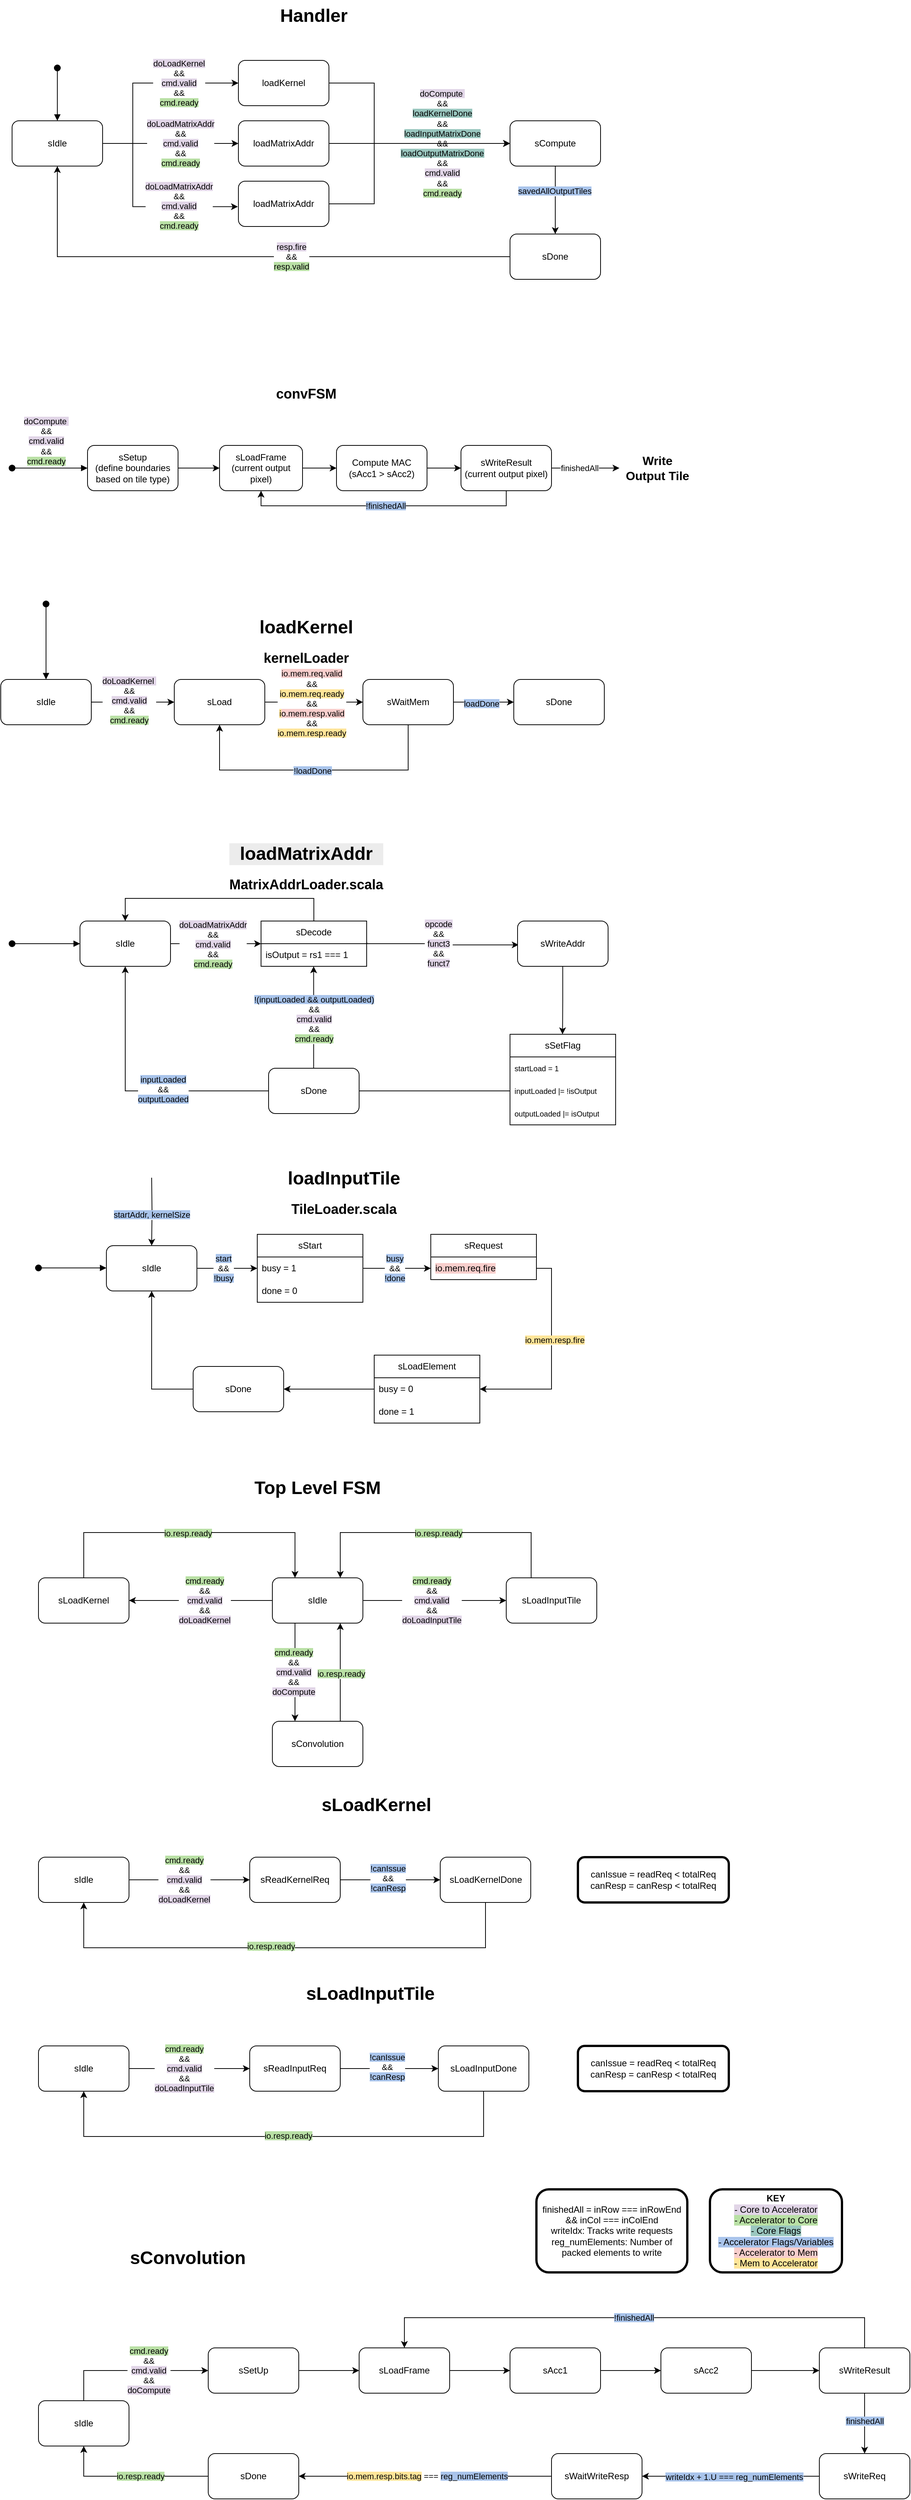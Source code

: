 <mxfile version="27.0.5">
  <diagram name="Page-1" id="AbGpAP4MnXm49M3xG25A">
    <mxGraphModel dx="1426" dy="849" grid="1" gridSize="10" guides="1" tooltips="1" connect="1" arrows="1" fold="1" page="1" pageScale="1" pageWidth="850" pageHeight="1100" math="0" shadow="0">
      <root>
        <mxCell id="0" />
        <mxCell id="1" parent="0" />
        <mxCell id="75ZHfetj1eM8MXebtC4A-11" value="" style="edgeStyle=orthogonalEdgeStyle;rounded=0;orthogonalLoop=1;jettySize=auto;html=1;" parent="1" source="75ZHfetj1eM8MXebtC4A-9" edge="1">
          <mxGeometry relative="1" as="geometry">
            <mxPoint x="830" y="640" as="targetPoint" />
          </mxGeometry>
        </mxCell>
        <mxCell id="OC79x-ALekKmeS8ngJNr-6" value="finishedAll" style="edgeLabel;html=1;align=center;verticalAlign=middle;resizable=0;points=[];" vertex="1" connectable="0" parent="75ZHfetj1eM8MXebtC4A-11">
          <mxGeometry x="-0.18" relative="1" as="geometry">
            <mxPoint as="offset" />
          </mxGeometry>
        </mxCell>
        <mxCell id="OC79x-ALekKmeS8ngJNr-8" value="Write&lt;br&gt;Output Tile" style="edgeLabel;html=1;align=center;verticalAlign=middle;resizable=0;points=[];fontSize=16;fontStyle=1" vertex="1" connectable="0" parent="75ZHfetj1eM8MXebtC4A-11">
          <mxGeometry x="0.845" y="-2" relative="1" as="geometry">
            <mxPoint x="57" y="-2" as="offset" />
          </mxGeometry>
        </mxCell>
        <mxCell id="mHajlrHNez_8a4drACEi-1" value="&lt;h1 style=&quot;margin-top: 0px;&quot;&gt;Handler&lt;/h1&gt;" style="text;html=1;whiteSpace=wrap;overflow=hidden;rounded=0;align=center;" parent="1" vertex="1">
          <mxGeometry x="335" y="20" width="180" height="120" as="geometry" />
        </mxCell>
        <mxCell id="mHajlrHNez_8a4drACEi-3" value="sCompute" style="rounded=1;whiteSpace=wrap;html=1;" parent="1" vertex="1">
          <mxGeometry x="685" y="180" width="120" height="60" as="geometry" />
        </mxCell>
        <mxCell id="e7i92no-idro5mqMsdCR-1" style="edgeStyle=orthogonalEdgeStyle;rounded=0;orthogonalLoop=1;jettySize=auto;html=1;entryX=0.5;entryY=1;entryDx=0;entryDy=0;" parent="1" source="mHajlrHNez_8a4drACEi-4" target="9_EJvV3WEVmUTqAfREFr-1" edge="1">
          <mxGeometry relative="1" as="geometry" />
        </mxCell>
        <mxCell id="e7i92no-idro5mqMsdCR-3" value="&lt;div&gt;&lt;span style=&quot;background-color: rgb(225, 213, 231);&quot;&gt;resp.fire&lt;/span&gt;&lt;/div&gt;&lt;div&gt;&amp;amp;&amp;amp;&lt;/div&gt;&lt;span style=&quot;background-color: rgb(185, 224, 165);&quot;&gt;resp.valid&lt;/span&gt;" style="edgeLabel;html=1;align=center;verticalAlign=middle;resizable=0;points=[];" parent="e7i92no-idro5mqMsdCR-1" vertex="1" connectable="0">
          <mxGeometry x="-0.217" y="4" relative="1" as="geometry">
            <mxPoint x="-8" y="-4" as="offset" />
          </mxGeometry>
        </mxCell>
        <mxCell id="mHajlrHNez_8a4drACEi-4" value="sDone" style="rounded=1;whiteSpace=wrap;html=1;" parent="1" vertex="1">
          <mxGeometry x="685" y="330" width="120" height="60" as="geometry" />
        </mxCell>
        <mxCell id="mHajlrHNez_8a4drACEi-5" value="" style="html=1;verticalAlign=bottom;startArrow=oval;startFill=1;endArrow=block;startSize=8;curved=0;rounded=0;entryX=0.5;entryY=0;entryDx=0;entryDy=0;" parent="1" edge="1">
          <mxGeometry width="60" relative="1" as="geometry">
            <mxPoint x="85" y="110" as="sourcePoint" />
            <mxPoint x="85" y="180" as="targetPoint" />
          </mxGeometry>
        </mxCell>
        <mxCell id="mHajlrHNez_8a4drACEi-7" value="" style="endArrow=classic;html=1;rounded=0;entryX=0;entryY=0.5;entryDx=0;entryDy=0;exitX=1;exitY=0.5;exitDx=0;exitDy=0;" parent="1" source="9_EJvV3WEVmUTqAfREFr-35" target="mHajlrHNez_8a4drACEi-3" edge="1">
          <mxGeometry width="50" height="50" relative="1" as="geometry">
            <mxPoint x="505" y="210" as="sourcePoint" />
            <mxPoint x="775" y="360" as="targetPoint" />
          </mxGeometry>
        </mxCell>
        <mxCell id="mHajlrHNez_8a4drACEi-8" value="&lt;span style=&quot;background-color: rgb(225, 213, 231);&quot;&gt;doCompute&amp;nbsp;&lt;/span&gt;&lt;div&gt;&lt;span&gt;&amp;amp;&amp;amp;&lt;/span&gt;&lt;/div&gt;&lt;div&gt;&lt;span style=&quot;background-color: rgb(154, 199, 191);&quot;&gt;loadKernelDone&lt;/span&gt;&lt;/div&gt;&lt;div&gt;&lt;span&gt;&amp;amp;&amp;amp;&lt;/span&gt;&lt;/div&gt;&lt;div&gt;&lt;span style=&quot;background-color: rgb(154, 199, 191);&quot;&gt;loadInputMatrixDone&lt;/span&gt;&lt;/div&gt;&lt;div&gt;&lt;span&gt;&amp;amp;&amp;amp;&lt;/span&gt;&lt;/div&gt;&lt;div&gt;&lt;span style=&quot;background-color: rgb(154, 199, 191);&quot;&gt;loadOutputMatrixDone&lt;/span&gt;&lt;/div&gt;&lt;div&gt;&lt;span&gt;&amp;amp;&amp;amp;&lt;/span&gt;&lt;/div&gt;&lt;div&gt;&lt;span style=&quot;background-color: rgb(225, 213, 231);&quot;&gt;cmd.valid&lt;/span&gt;&lt;/div&gt;&lt;div&gt;&lt;span&gt;&amp;amp;&amp;amp;&lt;/span&gt;&lt;/div&gt;&lt;div&gt;&lt;span style=&quot;background-color: rgb(185, 224, 165);&quot;&gt;cmd.ready&lt;/span&gt;&lt;/div&gt;" style="edgeLabel;html=1;align=center;verticalAlign=middle;resizable=0;points=[];" parent="mHajlrHNez_8a4drACEi-7" vertex="1" connectable="0">
          <mxGeometry x="-0.113" y="1" relative="1" as="geometry">
            <mxPoint x="43" y="1" as="offset" />
          </mxGeometry>
        </mxCell>
        <mxCell id="mHajlrHNez_8a4drACEi-9" value="" style="endArrow=classic;html=1;rounded=0;exitX=0.5;exitY=1;exitDx=0;exitDy=0;entryX=0.5;entryY=0;entryDx=0;entryDy=0;" parent="1" source="mHajlrHNez_8a4drACEi-3" target="mHajlrHNez_8a4drACEi-4" edge="1">
          <mxGeometry width="50" height="50" relative="1" as="geometry">
            <mxPoint x="725" y="410" as="sourcePoint" />
            <mxPoint x="775" y="360" as="targetPoint" />
          </mxGeometry>
        </mxCell>
        <mxCell id="mHajlrHNez_8a4drACEi-10" value="&lt;span style=&quot;background-color: rgb(169, 196, 235);&quot;&gt;savedAllOutputTiles&lt;/span&gt;" style="edgeLabel;html=1;align=center;verticalAlign=middle;resizable=0;points=[];" parent="mHajlrHNez_8a4drACEi-9" vertex="1" connectable="0">
          <mxGeometry x="-0.267" y="-1" relative="1" as="geometry">
            <mxPoint as="offset" />
          </mxGeometry>
        </mxCell>
        <mxCell id="9_EJvV3WEVmUTqAfREFr-40" value="" style="edgeStyle=orthogonalEdgeStyle;rounded=0;orthogonalLoop=1;jettySize=auto;html=1;" parent="1" source="9_EJvV3WEVmUTqAfREFr-1" target="9_EJvV3WEVmUTqAfREFr-35" edge="1">
          <mxGeometry relative="1" as="geometry" />
        </mxCell>
        <mxCell id="9_EJvV3WEVmUTqAfREFr-44" value="&lt;span style=&quot;background-color: rgb(225, 213, 231);&quot;&gt;doLoadMatrixAddr&lt;/span&gt;&lt;div&gt;&lt;div&gt;&amp;amp;&amp;amp;&lt;/div&gt;&lt;div&gt;&lt;span style=&quot;background-color: rgb(225, 213, 231);&quot;&gt;cmd.valid&lt;/span&gt;&lt;/div&gt;&lt;div&gt;&amp;amp;&amp;amp;&lt;/div&gt;&lt;div&gt;&lt;span style=&quot;background-color: rgb(185, 224, 165);&quot;&gt;cmd.ready&lt;/span&gt;&lt;/div&gt;&lt;/div&gt;" style="edgeLabel;html=1;align=center;verticalAlign=middle;resizable=0;points=[];" parent="9_EJvV3WEVmUTqAfREFr-40" vertex="1" connectable="0">
          <mxGeometry x="0.143" relative="1" as="geometry">
            <mxPoint as="offset" />
          </mxGeometry>
        </mxCell>
        <mxCell id="9_EJvV3WEVmUTqAfREFr-41" style="edgeStyle=orthogonalEdgeStyle;rounded=0;orthogonalLoop=1;jettySize=auto;html=1;exitX=1;exitY=0.5;exitDx=0;exitDy=0;entryX=0;entryY=0.5;entryDx=0;entryDy=0;" parent="1" source="9_EJvV3WEVmUTqAfREFr-1" target="9_EJvV3WEVmUTqAfREFr-34" edge="1">
          <mxGeometry relative="1" as="geometry">
            <Array as="points">
              <mxPoint x="185" y="210" />
              <mxPoint x="185" y="130" />
            </Array>
          </mxGeometry>
        </mxCell>
        <mxCell id="9_EJvV3WEVmUTqAfREFr-43" value="&lt;span style=&quot;background-color: rgb(225, 213, 231);&quot;&gt;doLoadKernel&lt;/span&gt;&lt;div&gt;&lt;div&gt;&amp;amp;&amp;amp;&lt;/div&gt;&lt;div&gt;&lt;span style=&quot;background-color: rgb(225, 213, 231);&quot;&gt;cmd.valid&lt;/span&gt;&lt;/div&gt;&lt;div&gt;&amp;amp;&amp;amp;&lt;/div&gt;&lt;div&gt;&lt;span style=&quot;background-color: rgb(185, 224, 165);&quot;&gt;cmd.ready&lt;/span&gt;&lt;/div&gt;&lt;/div&gt;" style="edgeLabel;html=1;align=center;verticalAlign=middle;resizable=0;points=[];" parent="9_EJvV3WEVmUTqAfREFr-41" vertex="1" connectable="0">
          <mxGeometry x="-0.042" relative="1" as="geometry">
            <mxPoint x="56" as="offset" />
          </mxGeometry>
        </mxCell>
        <mxCell id="9_EJvV3WEVmUTqAfREFr-1" value="sIdle" style="rounded=1;whiteSpace=wrap;html=1;" parent="1" vertex="1">
          <mxGeometry x="25" y="180" width="120" height="60" as="geometry" />
        </mxCell>
        <mxCell id="9_EJvV3WEVmUTqAfREFr-2" value="&lt;h1 style=&quot;margin-top: 0px;&quot;&gt;&lt;font style=&quot;font-size: 24px;&quot;&gt;&lt;br&gt;&lt;/font&gt;&lt;/h1&gt;&lt;h2&gt;&lt;font style=&quot;font-size: 18px;&quot;&gt;convFSM&lt;/font&gt;&lt;/h2&gt;" style="text;html=1;whiteSpace=wrap;overflow=hidden;rounded=0;align=center;" parent="1" vertex="1">
          <mxGeometry x="325" y="480" width="180" height="120" as="geometry" />
        </mxCell>
        <mxCell id="9_EJvV3WEVmUTqAfREFr-8" value="" style="edgeStyle=orthogonalEdgeStyle;rounded=0;orthogonalLoop=1;jettySize=auto;html=1;" parent="1" source="9_EJvV3WEVmUTqAfREFr-4" target="9_EJvV3WEVmUTqAfREFr-7" edge="1">
          <mxGeometry relative="1" as="geometry" />
        </mxCell>
        <mxCell id="9_EJvV3WEVmUTqAfREFr-4" value="sSetup&lt;br&gt;(define boundaries based on tile type)" style="rounded=1;whiteSpace=wrap;html=1;" parent="1" vertex="1">
          <mxGeometry x="125" y="610" width="120" height="60" as="geometry" />
        </mxCell>
        <mxCell id="9_EJvV3WEVmUTqAfREFr-5" value="&lt;span style=&quot;background-color: rgb(225, 213, 231);&quot;&gt;doCompute&amp;nbsp;&lt;/span&gt;&lt;div&gt;&amp;amp;&amp;amp;&lt;/div&gt;&lt;div&gt;&lt;span style=&quot;background-color: rgb(225, 213, 231);&quot;&gt;cmd.valid&lt;/span&gt;&lt;/div&gt;&lt;div&gt;&amp;amp;&amp;amp;&lt;/div&gt;&lt;div&gt;&lt;span style=&quot;background-color: rgb(185, 224, 165);&quot;&gt;cmd.ready&lt;/span&gt;&lt;/div&gt;" style="html=1;verticalAlign=bottom;startArrow=oval;startFill=1;endArrow=block;startSize=8;curved=0;rounded=0;entryX=0;entryY=0.5;entryDx=0;entryDy=0;" parent="1" target="9_EJvV3WEVmUTqAfREFr-4" edge="1">
          <mxGeometry x="-0.097" width="60" relative="1" as="geometry">
            <mxPoint x="25" y="640" as="sourcePoint" />
            <mxPoint x="29.5" y="610" as="targetPoint" />
            <Array as="points">
              <mxPoint x="25" y="640" />
            </Array>
            <mxPoint as="offset" />
          </mxGeometry>
        </mxCell>
        <mxCell id="75ZHfetj1eM8MXebtC4A-3" style="edgeStyle=orthogonalEdgeStyle;rounded=0;orthogonalLoop=1;jettySize=auto;html=1;entryX=0;entryY=0.5;entryDx=0;entryDy=0;" parent="1" source="9_EJvV3WEVmUTqAfREFr-7" target="75ZHfetj1eM8MXebtC4A-1" edge="1">
          <mxGeometry relative="1" as="geometry" />
        </mxCell>
        <mxCell id="9_EJvV3WEVmUTqAfREFr-7" value="sLoadFrame&lt;div&gt;(current output pixel)&lt;/div&gt;" style="rounded=1;whiteSpace=wrap;html=1;" parent="1" vertex="1">
          <mxGeometry x="300" y="610" width="110" height="60" as="geometry" />
        </mxCell>
        <mxCell id="9_EJvV3WEVmUTqAfREFr-12" value="&lt;h1 style=&quot;margin-top: 0px;&quot;&gt;loadKernel&lt;/h1&gt;&lt;h2&gt;kernelLoader&lt;/h2&gt;" style="text;html=1;whiteSpace=wrap;overflow=hidden;rounded=0;align=center;" parent="1" vertex="1">
          <mxGeometry x="325" y="830" width="180" height="90" as="geometry" />
        </mxCell>
        <mxCell id="9_EJvV3WEVmUTqAfREFr-26" value="" style="edgeStyle=orthogonalEdgeStyle;rounded=0;orthogonalLoop=1;jettySize=auto;html=1;" parent="1" source="9_EJvV3WEVmUTqAfREFr-19" target="9_EJvV3WEVmUTqAfREFr-22" edge="1">
          <mxGeometry relative="1" as="geometry" />
        </mxCell>
        <mxCell id="e7i92no-idro5mqMsdCR-4" value="&lt;span style=&quot;background-color: rgb(225, 213, 231);&quot;&gt;doLoadKernel&amp;nbsp;&lt;/span&gt;&lt;div&gt;&amp;amp;&amp;amp;&lt;/div&gt;&lt;div&gt;&lt;span style=&quot;background-color: rgb(225, 213, 231);&quot;&gt;cmd.valid&lt;/span&gt;&lt;/div&gt;&lt;div&gt;&amp;amp;&amp;amp;&lt;/div&gt;&lt;div&gt;&lt;span style=&quot;background-color: rgb(185, 224, 165);&quot;&gt;cmd.ready&lt;/span&gt;&lt;/div&gt;" style="edgeLabel;html=1;align=center;verticalAlign=middle;resizable=0;points=[];" parent="9_EJvV3WEVmUTqAfREFr-26" vertex="1" connectable="0">
          <mxGeometry x="-0.145" y="2" relative="1" as="geometry">
            <mxPoint x="3" as="offset" />
          </mxGeometry>
        </mxCell>
        <mxCell id="9_EJvV3WEVmUTqAfREFr-19" value="sIdle" style="rounded=1;whiteSpace=wrap;html=1;" parent="1" vertex="1">
          <mxGeometry x="10" y="920" width="120" height="60" as="geometry" />
        </mxCell>
        <mxCell id="9_EJvV3WEVmUTqAfREFr-21" value="" style="html=1;verticalAlign=bottom;startArrow=oval;startFill=1;endArrow=block;startSize=8;curved=0;rounded=0;entryX=0.5;entryY=0;entryDx=0;entryDy=0;" parent="1" target="9_EJvV3WEVmUTqAfREFr-19" edge="1">
          <mxGeometry x="0.571" width="60" relative="1" as="geometry">
            <mxPoint x="70" y="820" as="sourcePoint" />
            <mxPoint x="200" y="840" as="targetPoint" />
            <mxPoint as="offset" />
          </mxGeometry>
        </mxCell>
        <mxCell id="9_EJvV3WEVmUTqAfREFr-27" value="" style="edgeStyle=orthogonalEdgeStyle;rounded=0;orthogonalLoop=1;jettySize=auto;html=1;" parent="1" source="9_EJvV3WEVmUTqAfREFr-22" target="9_EJvV3WEVmUTqAfREFr-23" edge="1">
          <mxGeometry relative="1" as="geometry" />
        </mxCell>
        <mxCell id="9_EJvV3WEVmUTqAfREFr-28" value="&lt;span style=&quot;background-color: rgb(248, 206, 204);&quot;&gt;io.mem.req.valid&lt;/span&gt;&lt;div&gt;&amp;amp;&amp;amp;&lt;/div&gt;&lt;div&gt;&lt;span style=&quot;background-color: rgb(255, 229, 153);&quot;&gt;io.mem.req.ready&lt;/span&gt;&lt;/div&gt;&lt;div&gt;&lt;span&gt;&amp;amp;&amp;amp;&lt;/span&gt;&lt;/div&gt;&lt;div&gt;&lt;span style=&quot;background-color: rgb(255, 229, 153);&quot;&gt;i&lt;/span&gt;&lt;span style=&quot;background-color: rgb(248, 206, 204);&quot;&gt;o.mem.resp.valid&lt;/span&gt;&lt;/div&gt;&lt;div&gt;&lt;span&gt;&amp;amp;&amp;amp;&lt;/span&gt;&lt;/div&gt;&lt;div&gt;&lt;span style=&quot;background-color: rgb(255, 229, 153);&quot;&gt;io.mem.resp.ready&lt;/span&gt;&lt;/div&gt;" style="edgeLabel;html=1;align=center;verticalAlign=middle;resizable=0;points=[];" parent="9_EJvV3WEVmUTqAfREFr-27" vertex="1" connectable="0">
          <mxGeometry x="-0.044" y="-2" relative="1" as="geometry">
            <mxPoint as="offset" />
          </mxGeometry>
        </mxCell>
        <mxCell id="9_EJvV3WEVmUTqAfREFr-22" value="sLoad" style="rounded=1;whiteSpace=wrap;html=1;" parent="1" vertex="1">
          <mxGeometry x="240" y="920" width="120" height="60" as="geometry" />
        </mxCell>
        <mxCell id="9_EJvV3WEVmUTqAfREFr-25" value="" style="edgeStyle=orthogonalEdgeStyle;rounded=0;orthogonalLoop=1;jettySize=auto;html=1;" parent="1" source="9_EJvV3WEVmUTqAfREFr-23" target="9_EJvV3WEVmUTqAfREFr-24" edge="1">
          <mxGeometry relative="1" as="geometry" />
        </mxCell>
        <mxCell id="9_EJvV3WEVmUTqAfREFr-32" value="&lt;span style=&quot;background-color: rgb(169, 196, 235);&quot;&gt;loadDone&lt;/span&gt;" style="edgeLabel;html=1;align=center;verticalAlign=middle;resizable=0;points=[];" parent="9_EJvV3WEVmUTqAfREFr-25" vertex="1" connectable="0">
          <mxGeometry x="-0.075" y="-2" relative="1" as="geometry">
            <mxPoint as="offset" />
          </mxGeometry>
        </mxCell>
        <mxCell id="9_EJvV3WEVmUTqAfREFr-23" value="sWaitMem" style="rounded=1;whiteSpace=wrap;html=1;" parent="1" vertex="1">
          <mxGeometry x="490" y="920" width="120" height="60" as="geometry" />
        </mxCell>
        <mxCell id="9_EJvV3WEVmUTqAfREFr-24" value="sDone" style="rounded=1;whiteSpace=wrap;html=1;" parent="1" vertex="1">
          <mxGeometry x="690" y="920" width="120" height="60" as="geometry" />
        </mxCell>
        <mxCell id="9_EJvV3WEVmUTqAfREFr-29" value="&lt;b&gt;KEY&lt;/b&gt;&lt;div&gt;&lt;span style=&quot;background-color: rgb(225, 213, 231);&quot;&gt;- Core to Accelerator&lt;/span&gt;&lt;/div&gt;&lt;div&gt;&lt;span style=&quot;background-color: rgb(185, 224, 165);&quot;&gt;- Accelerator to Core&lt;/span&gt;&lt;/div&gt;&lt;div&gt;&lt;span style=&quot;background-color: rgb(154, 199, 191);&quot;&gt;- Core Flags&lt;/span&gt;&lt;/div&gt;&lt;div&gt;&lt;span style=&quot;background-color: rgb(169, 196, 235);&quot;&gt;- Accelerator Flags/Variables&lt;/span&gt;&lt;/div&gt;&lt;div&gt;&lt;span style=&quot;background-color: rgb(248, 206, 204);&quot;&gt;- Accelerator to Mem&lt;/span&gt;&lt;/div&gt;&lt;div&gt;&lt;span style=&quot;background-color: rgb(255, 229, 153);&quot;&gt;- Mem to Accelerator&lt;/span&gt;&lt;/div&gt;" style="rounded=1;whiteSpace=wrap;html=1;labelBackgroundColor=default;strokeWidth=3;" parent="1" vertex="1">
          <mxGeometry x="950" y="2920" width="175" height="110" as="geometry" />
        </mxCell>
        <mxCell id="9_EJvV3WEVmUTqAfREFr-30" value="" style="endArrow=classic;html=1;rounded=0;exitX=0.5;exitY=1;exitDx=0;exitDy=0;entryX=0.5;entryY=1;entryDx=0;entryDy=0;" parent="1" source="9_EJvV3WEVmUTqAfREFr-23" target="9_EJvV3WEVmUTqAfREFr-22" edge="1">
          <mxGeometry width="50" height="50" relative="1" as="geometry">
            <mxPoint x="600" y="810" as="sourcePoint" />
            <mxPoint x="550" y="1040" as="targetPoint" />
            <Array as="points">
              <mxPoint x="550" y="1040" />
              <mxPoint x="300" y="1040" />
            </Array>
          </mxGeometry>
        </mxCell>
        <mxCell id="9_EJvV3WEVmUTqAfREFr-33" value="&lt;span style=&quot;background-color: rgb(169, 196, 235);&quot;&gt;!loadDone&lt;/span&gt;" style="edgeLabel;html=1;align=center;verticalAlign=middle;resizable=0;points=[];" parent="9_EJvV3WEVmUTqAfREFr-30" vertex="1" connectable="0">
          <mxGeometry x="0.011" y="1" relative="1" as="geometry">
            <mxPoint as="offset" />
          </mxGeometry>
        </mxCell>
        <mxCell id="9_EJvV3WEVmUTqAfREFr-46" style="edgeStyle=orthogonalEdgeStyle;rounded=0;orthogonalLoop=1;jettySize=auto;html=1;exitX=1;exitY=0.5;exitDx=0;exitDy=0;entryX=0;entryY=0.5;entryDx=0;entryDy=0;" parent="1" source="9_EJvV3WEVmUTqAfREFr-34" target="mHajlrHNez_8a4drACEi-3" edge="1">
          <mxGeometry relative="1" as="geometry">
            <Array as="points">
              <mxPoint x="505" y="130" />
              <mxPoint x="505" y="210" />
            </Array>
          </mxGeometry>
        </mxCell>
        <mxCell id="9_EJvV3WEVmUTqAfREFr-34" value="loadKernel" style="rounded=1;whiteSpace=wrap;html=1;" parent="1" vertex="1">
          <mxGeometry x="325" y="100" width="120" height="60" as="geometry" />
        </mxCell>
        <mxCell id="9_EJvV3WEVmUTqAfREFr-35" value="loadMatrixAddr" style="rounded=1;whiteSpace=wrap;html=1;" parent="1" vertex="1">
          <mxGeometry x="325" y="180" width="120" height="60" as="geometry" />
        </mxCell>
        <mxCell id="9_EJvV3WEVmUTqAfREFr-48" style="edgeStyle=orthogonalEdgeStyle;rounded=0;orthogonalLoop=1;jettySize=auto;html=1;exitX=1;exitY=0.5;exitDx=0;exitDy=0;entryX=0;entryY=0.5;entryDx=0;entryDy=0;" parent="1" source="9_EJvV3WEVmUTqAfREFr-36" target="mHajlrHNez_8a4drACEi-3" edge="1">
          <mxGeometry relative="1" as="geometry">
            <Array as="points">
              <mxPoint x="505" y="290" />
              <mxPoint x="505" y="210" />
            </Array>
          </mxGeometry>
        </mxCell>
        <mxCell id="9_EJvV3WEVmUTqAfREFr-36" value="loadMatrixAddr" style="rounded=1;whiteSpace=wrap;html=1;" parent="1" vertex="1">
          <mxGeometry x="325" y="260" width="120" height="60" as="geometry" />
        </mxCell>
        <mxCell id="9_EJvV3WEVmUTqAfREFr-42" style="edgeStyle=orthogonalEdgeStyle;rounded=0;orthogonalLoop=1;jettySize=auto;html=1;exitX=1;exitY=0.5;exitDx=0;exitDy=0;entryX=-0.006;entryY=0.563;entryDx=0;entryDy=0;entryPerimeter=0;" parent="1" source="9_EJvV3WEVmUTqAfREFr-1" target="9_EJvV3WEVmUTqAfREFr-36" edge="1">
          <mxGeometry relative="1" as="geometry">
            <Array as="points">
              <mxPoint x="185" y="210" />
              <mxPoint x="185" y="294" />
            </Array>
          </mxGeometry>
        </mxCell>
        <mxCell id="9_EJvV3WEVmUTqAfREFr-45" value="&lt;span style=&quot;background-color: rgb(225, 213, 231);&quot;&gt;doLoadMatrixAddr&lt;/span&gt;&lt;div&gt;&lt;div&gt;&amp;amp;&amp;amp;&lt;/div&gt;&lt;div&gt;&lt;span style=&quot;background-color: rgb(225, 213, 231);&quot;&gt;cmd.valid&lt;/span&gt;&lt;/div&gt;&lt;div&gt;&amp;amp;&amp;amp;&lt;/div&gt;&lt;div&gt;&lt;span style=&quot;background-color: rgb(185, 224, 165);&quot;&gt;cmd.ready&lt;/span&gt;&lt;/div&gt;&lt;/div&gt;" style="edgeLabel;html=1;align=center;verticalAlign=middle;resizable=0;points=[];" parent="9_EJvV3WEVmUTqAfREFr-42" vertex="1" connectable="0">
          <mxGeometry x="0.341" y="1" relative="1" as="geometry">
            <mxPoint x="8" as="offset" />
          </mxGeometry>
        </mxCell>
        <mxCell id="9_EJvV3WEVmUTqAfREFr-55" value="" style="edgeStyle=orthogonalEdgeStyle;rounded=0;orthogonalLoop=1;jettySize=auto;html=1;" parent="1" source="9_EJvV3WEVmUTqAfREFr-49" edge="1">
          <mxGeometry relative="1" as="geometry">
            <mxPoint x="355" y="1270" as="targetPoint" />
          </mxGeometry>
        </mxCell>
        <mxCell id="9_EJvV3WEVmUTqAfREFr-56" value="&lt;span style=&quot;background-color: rgb(225, 213, 231);&quot;&gt;doLoadMatrixAddr&lt;/span&gt;&lt;div&gt;&lt;div&gt;&amp;amp;&amp;amp;&lt;/div&gt;&lt;div&gt;&lt;span style=&quot;background-color: rgb(225, 213, 231);&quot;&gt;cmd.valid&lt;/span&gt;&lt;/div&gt;&lt;div&gt;&amp;amp;&amp;amp;&lt;/div&gt;&lt;div&gt;&lt;span style=&quot;background-color: rgb(185, 224, 165);&quot;&gt;cmd.ready&lt;/span&gt;&lt;/div&gt;&lt;/div&gt;" style="edgeLabel;html=1;align=center;verticalAlign=middle;resizable=0;points=[];" parent="9_EJvV3WEVmUTqAfREFr-55" vertex="1" connectable="0">
          <mxGeometry x="-0.082" y="-1" relative="1" as="geometry">
            <mxPoint as="offset" />
          </mxGeometry>
        </mxCell>
        <mxCell id="9_EJvV3WEVmUTqAfREFr-49" value="sIdle" style="rounded=1;whiteSpace=wrap;html=1;" parent="1" vertex="1">
          <mxGeometry x="115" y="1240" width="120" height="60" as="geometry" />
        </mxCell>
        <mxCell id="9_EJvV3WEVmUTqAfREFr-50" value="&lt;h1 style=&quot;forced-color-adjust: none; color: rgb(0, 0, 0); font-family: Helvetica; font-style: normal; font-variant-ligatures: normal; font-variant-caps: normal; letter-spacing: normal; orphans: 2; text-indent: 0px; text-transform: none; widows: 2; word-spacing: 0px; -webkit-text-stroke-width: 0px; white-space: normal; background-color: rgb(236, 236, 236); text-decoration-thickness: initial; text-decoration-style: initial; text-decoration-color: initial; margin-top: 0px;&quot;&gt;loadMatrixAddr&lt;/h1&gt;&lt;h2&gt;MatrixAddrLoader.scala&lt;/h2&gt;" style="text;whiteSpace=wrap;html=1;align=center;" parent="1" vertex="1">
          <mxGeometry x="335" y="1130" width="160" height="70" as="geometry" />
        </mxCell>
        <mxCell id="9_EJvV3WEVmUTqAfREFr-57" value="" style="edgeStyle=orthogonalEdgeStyle;rounded=0;orthogonalLoop=1;jettySize=auto;html=1;entryX=0.01;entryY=0.052;entryDx=0;entryDy=0;entryPerimeter=0;exitX=1.002;exitY=-0.059;exitDx=0;exitDy=0;exitPerimeter=0;" parent="1" source="9_EJvV3WEVmUTqAfREFr-76" edge="1">
          <mxGeometry relative="1" as="geometry">
            <mxPoint x="475" y="1270.0" as="sourcePoint" />
            <mxPoint x="696.4" y="1271.56" as="targetPoint" />
            <Array as="points">
              <mxPoint x="495" y="1270" />
              <mxPoint x="596" y="1270" />
              <mxPoint x="596" y="1272" />
            </Array>
          </mxGeometry>
        </mxCell>
        <mxCell id="9_EJvV3WEVmUTqAfREFr-58" value="&lt;span style=&quot;background-color: rgb(225, 213, 231);&quot;&gt;opcode&lt;/span&gt;&lt;div&gt;&amp;amp;&amp;amp;&lt;/div&gt;&lt;div&gt;&lt;span style=&quot;background-color: rgb(225, 213, 231);&quot;&gt;funct3&lt;/span&gt;&lt;/div&gt;&lt;div&gt;&amp;amp;&amp;amp;&lt;/div&gt;&lt;div&gt;&lt;span style=&quot;background-color: rgb(225, 213, 231);&quot;&gt;funct7&lt;/span&gt;&lt;/div&gt;" style="edgeLabel;html=1;align=center;verticalAlign=middle;resizable=0;points=[];" parent="9_EJvV3WEVmUTqAfREFr-57" vertex="1" connectable="0">
          <mxGeometry x="-0.057" relative="1" as="geometry">
            <mxPoint as="offset" />
          </mxGeometry>
        </mxCell>
        <mxCell id="9_EJvV3WEVmUTqAfREFr-59" style="edgeStyle=orthogonalEdgeStyle;rounded=0;orthogonalLoop=1;jettySize=auto;html=1;exitX=0.5;exitY=0;exitDx=0;exitDy=0;" parent="1" source="9_EJvV3WEVmUTqAfREFr-75" edge="1">
          <mxGeometry relative="1" as="geometry">
            <mxPoint x="415" y="1240" as="sourcePoint" />
            <mxPoint x="175" y="1240" as="targetPoint" />
            <Array as="points">
              <mxPoint x="425" y="1210" />
              <mxPoint x="175" y="1210" />
            </Array>
          </mxGeometry>
        </mxCell>
        <mxCell id="9_EJvV3WEVmUTqAfREFr-60" value="" style="edgeStyle=orthogonalEdgeStyle;rounded=0;orthogonalLoop=1;jettySize=auto;html=1;exitX=0.502;exitY=0.996;exitDx=0;exitDy=0;exitPerimeter=0;" parent="1" edge="1">
          <mxGeometry relative="1" as="geometry">
            <mxPoint x="754.89" y="1299.88" as="sourcePoint" />
            <mxPoint x="754.61" y="1390" as="targetPoint" />
            <Array as="points">
              <mxPoint x="755" y="1345" />
              <mxPoint x="755" y="1345" />
            </Array>
          </mxGeometry>
        </mxCell>
        <mxCell id="9_EJvV3WEVmUTqAfREFr-62" value="" style="edgeStyle=orthogonalEdgeStyle;rounded=0;orthogonalLoop=1;jettySize=auto;html=1;entryX=1;entryY=0.5;entryDx=0;entryDy=0;exitX=0;exitY=0.5;exitDx=0;exitDy=0;" parent="1" source="9_EJvV3WEVmUTqAfREFr-67" target="9_EJvV3WEVmUTqAfREFr-54" edge="1">
          <mxGeometry relative="1" as="geometry">
            <mxPoint x="705" y="1420" as="sourcePoint" />
            <Array as="points">
              <mxPoint x="475" y="1465" />
            </Array>
          </mxGeometry>
        </mxCell>
        <mxCell id="9_EJvV3WEVmUTqAfREFr-63" style="edgeStyle=orthogonalEdgeStyle;rounded=0;orthogonalLoop=1;jettySize=auto;html=1;entryX=0.5;entryY=1;entryDx=0;entryDy=0;" parent="1" source="9_EJvV3WEVmUTqAfREFr-54" target="9_EJvV3WEVmUTqAfREFr-49" edge="1">
          <mxGeometry relative="1" as="geometry" />
        </mxCell>
        <mxCell id="9_EJvV3WEVmUTqAfREFr-64" value="&lt;span style=&quot;background-color: rgb(169, 196, 235);&quot;&gt;inputLoaded&lt;/span&gt;&lt;div&gt;&amp;amp;&amp;amp;&lt;/div&gt;&lt;div&gt;&lt;span style=&quot;background-color: rgb(169, 196, 235);&quot;&gt;outputLoaded&lt;/span&gt;&lt;/div&gt;" style="edgeLabel;html=1;align=center;verticalAlign=middle;resizable=0;points=[];" parent="9_EJvV3WEVmUTqAfREFr-63" vertex="1" connectable="0">
          <mxGeometry x="-0.209" y="-2" relative="1" as="geometry">
            <mxPoint as="offset" />
          </mxGeometry>
        </mxCell>
        <mxCell id="9_EJvV3WEVmUTqAfREFr-79" style="edgeStyle=orthogonalEdgeStyle;rounded=0;orthogonalLoop=1;jettySize=auto;html=1;entryX=0.5;entryY=1;entryDx=0;entryDy=0;" parent="1" edge="1">
          <mxGeometry relative="1" as="geometry">
            <mxPoint x="424.72" y="1435" as="sourcePoint" />
            <mxPoint x="424.72" y="1300" as="targetPoint" />
          </mxGeometry>
        </mxCell>
        <mxCell id="9_EJvV3WEVmUTqAfREFr-80" value="&lt;span style=&quot;background-color: rgb(169, 196, 235);&quot;&gt;!(inputLoaded &amp;amp;&amp;amp; outputLoaded)&lt;/span&gt;&lt;div&gt;&amp;amp;&amp;amp;&lt;/div&gt;&lt;div&gt;&lt;span style=&quot;background-color: rgb(225, 213, 231);&quot;&gt;cmd.valid&lt;/span&gt;&lt;/div&gt;&lt;div&gt;&amp;amp;&amp;amp;&lt;/div&gt;&lt;div&gt;&lt;span style=&quot;background-color: rgb(185, 224, 165);&quot;&gt;cmd.ready&lt;/span&gt;&lt;/div&gt;" style="edgeLabel;html=1;align=center;verticalAlign=middle;resizable=0;points=[];" parent="9_EJvV3WEVmUTqAfREFr-79" vertex="1" connectable="0">
          <mxGeometry x="0.203" relative="1" as="geometry">
            <mxPoint y="16" as="offset" />
          </mxGeometry>
        </mxCell>
        <mxCell id="9_EJvV3WEVmUTqAfREFr-54" value="sDone" style="rounded=1;whiteSpace=wrap;html=1;" parent="1" vertex="1">
          <mxGeometry x="365" y="1435" width="120" height="60" as="geometry" />
        </mxCell>
        <mxCell id="9_EJvV3WEVmUTqAfREFr-65" value="sSetFlag" style="swimlane;fontStyle=0;childLayout=stackLayout;horizontal=1;startSize=30;horizontalStack=0;resizeParent=1;resizeParentMax=0;resizeLast=0;collapsible=1;marginBottom=0;whiteSpace=wrap;html=1;" parent="1" vertex="1">
          <mxGeometry x="685" y="1390" width="140" height="120" as="geometry" />
        </mxCell>
        <mxCell id="9_EJvV3WEVmUTqAfREFr-66" value="startLoad = 1" style="text;strokeColor=none;fillColor=none;align=left;verticalAlign=middle;spacingLeft=4;spacingRight=4;overflow=hidden;points=[[0,0.5],[1,0.5]];portConstraint=eastwest;rotatable=0;whiteSpace=wrap;html=1;fontSize=10;" parent="9_EJvV3WEVmUTqAfREFr-65" vertex="1">
          <mxGeometry y="30" width="140" height="30" as="geometry" />
        </mxCell>
        <mxCell id="9_EJvV3WEVmUTqAfREFr-67" value="inputLoaded |= !isOutput" style="text;strokeColor=none;fillColor=none;align=left;verticalAlign=middle;spacingLeft=4;spacingRight=4;overflow=hidden;points=[[0,0.5],[1,0.5]];portConstraint=eastwest;rotatable=0;whiteSpace=wrap;html=1;fontSize=10;" parent="9_EJvV3WEVmUTqAfREFr-65" vertex="1">
          <mxGeometry y="60" width="140" height="30" as="geometry" />
        </mxCell>
        <mxCell id="9_EJvV3WEVmUTqAfREFr-68" value="outputLoaded |= isOutput" style="text;strokeColor=none;fillColor=none;align=left;verticalAlign=middle;spacingLeft=4;spacingRight=4;overflow=hidden;points=[[0,0.5],[1,0.5]];portConstraint=eastwest;rotatable=0;whiteSpace=wrap;html=1;fontSize=10;" parent="9_EJvV3WEVmUTqAfREFr-65" vertex="1">
          <mxGeometry y="90" width="140" height="30" as="geometry" />
        </mxCell>
        <mxCell id="9_EJvV3WEVmUTqAfREFr-74" value="sWriteAddr" style="rounded=1;whiteSpace=wrap;html=1;" parent="1" vertex="1">
          <mxGeometry x="695" y="1240" width="120" height="60" as="geometry" />
        </mxCell>
        <mxCell id="9_EJvV3WEVmUTqAfREFr-75" value="sDecode" style="swimlane;fontStyle=0;childLayout=stackLayout;horizontal=1;startSize=30;horizontalStack=0;resizeParent=1;resizeParentMax=0;resizeLast=0;collapsible=1;marginBottom=0;whiteSpace=wrap;html=1;" parent="1" vertex="1">
          <mxGeometry x="355" y="1240" width="140" height="60" as="geometry" />
        </mxCell>
        <mxCell id="9_EJvV3WEVmUTqAfREFr-76" value="isOutput = rs1 === 1" style="text;strokeColor=none;fillColor=none;align=left;verticalAlign=middle;spacingLeft=4;spacingRight=4;overflow=hidden;points=[[0,0.5],[1,0.5]];portConstraint=eastwest;rotatable=0;whiteSpace=wrap;html=1;" parent="9_EJvV3WEVmUTqAfREFr-75" vertex="1">
          <mxGeometry y="30" width="140" height="30" as="geometry" />
        </mxCell>
        <mxCell id="e7i92no-idro5mqMsdCR-5" value="" style="html=1;verticalAlign=bottom;startArrow=oval;startFill=1;endArrow=block;startSize=8;curved=0;rounded=0;entryX=0;entryY=0.5;entryDx=0;entryDy=0;" parent="1" target="9_EJvV3WEVmUTqAfREFr-49" edge="1">
          <mxGeometry x="0.571" width="60" relative="1" as="geometry">
            <mxPoint x="25" y="1270" as="sourcePoint" />
            <mxPoint x="35" y="1270" as="targetPoint" />
            <mxPoint as="offset" />
          </mxGeometry>
        </mxCell>
        <mxCell id="FTtQah7pHfBXUYq-3m2N-1" value="&lt;h1 style=&quot;margin-top: 0px;&quot;&gt;loadInputTile&lt;/h1&gt;&lt;h2&gt;TileLoader.scala&lt;/h2&gt;" style="text;html=1;whiteSpace=wrap;overflow=hidden;rounded=0;align=center;" parent="1" vertex="1">
          <mxGeometry x="375" y="1560" width="180" height="120" as="geometry" />
        </mxCell>
        <mxCell id="FTtQah7pHfBXUYq-3m2N-5" value="" style="edgeStyle=orthogonalEdgeStyle;rounded=0;orthogonalLoop=1;jettySize=auto;html=1;entryX=0.5;entryY=0;entryDx=0;entryDy=0;" parent="1" target="FTtQah7pHfBXUYq-3m2N-2" edge="1">
          <mxGeometry relative="1" as="geometry">
            <mxPoint x="210" y="1580" as="sourcePoint" />
          </mxGeometry>
        </mxCell>
        <mxCell id="FTtQah7pHfBXUYq-3m2N-6" value="&lt;span style=&quot;background-color: rgb(169, 196, 235);&quot;&gt;startAddr, kernelSize&lt;/span&gt;" style="edgeLabel;html=1;align=center;verticalAlign=middle;resizable=0;points=[];" parent="FTtQah7pHfBXUYq-3m2N-5" vertex="1" connectable="0">
          <mxGeometry x="0.081" relative="1" as="geometry">
            <mxPoint as="offset" />
          </mxGeometry>
        </mxCell>
        <mxCell id="FTtQah7pHfBXUYq-3m2N-9" value="" style="edgeStyle=orthogonalEdgeStyle;rounded=0;orthogonalLoop=1;jettySize=auto;html=1;exitX=1;exitY=0.5;exitDx=0;exitDy=0;entryX=0;entryY=0.5;entryDx=0;entryDy=0;" parent="1" source="FTtQah7pHfBXUYq-3m2N-26" target="FTtQah7pHfBXUYq-3m2N-22" edge="1">
          <mxGeometry relative="1" as="geometry">
            <mxPoint x="405" y="1900" as="sourcePoint" />
            <mxPoint x="580" y="1935" as="targetPoint" />
          </mxGeometry>
        </mxCell>
        <mxCell id="FTtQah7pHfBXUYq-3m2N-14" value="&lt;span style=&quot;background-color: rgb(169, 196, 235);&quot;&gt;busy&lt;/span&gt;&lt;div&gt;&amp;amp;&amp;amp;&lt;/div&gt;&lt;div&gt;&lt;span style=&quot;background-color: rgb(169, 196, 235);&quot;&gt;!done&lt;/span&gt;&lt;/div&gt;" style="edgeLabel;html=1;align=center;verticalAlign=middle;resizable=0;points=[];" parent="FTtQah7pHfBXUYq-3m2N-9" vertex="1" connectable="0">
          <mxGeometry x="-0.371" y="-1" relative="1" as="geometry">
            <mxPoint x="13" y="-1" as="offset" />
          </mxGeometry>
        </mxCell>
        <mxCell id="FTtQah7pHfBXUYq-3m2N-19" style="edgeStyle=orthogonalEdgeStyle;rounded=0;orthogonalLoop=1;jettySize=auto;html=1;entryX=0;entryY=0.5;entryDx=0;entryDy=0;" parent="1" source="FTtQah7pHfBXUYq-3m2N-2" target="FTtQah7pHfBXUYq-3m2N-26" edge="1">
          <mxGeometry relative="1" as="geometry">
            <mxPoint x="285" y="1900" as="targetPoint" />
          </mxGeometry>
        </mxCell>
        <mxCell id="FTtQah7pHfBXUYq-3m2N-20" value="&lt;span style=&quot;background-color: rgb(169, 196, 235);&quot;&gt;start&lt;/span&gt;&lt;div&gt;&amp;amp;&amp;amp;&lt;/div&gt;&lt;div&gt;&lt;span style=&quot;background-color: rgb(169, 196, 235);&quot;&gt;!busy&lt;/span&gt;&lt;/div&gt;" style="edgeLabel;html=1;align=center;verticalAlign=middle;resizable=0;points=[];" parent="FTtQah7pHfBXUYq-3m2N-19" vertex="1" connectable="0">
          <mxGeometry x="0.245" y="-2" relative="1" as="geometry">
            <mxPoint x="-15" y="-2" as="offset" />
          </mxGeometry>
        </mxCell>
        <mxCell id="FTtQah7pHfBXUYq-3m2N-2" value="sIdle" style="rounded=1;whiteSpace=wrap;html=1;" parent="1" vertex="1">
          <mxGeometry x="150" y="1670" width="120" height="60" as="geometry" />
        </mxCell>
        <mxCell id="FTtQah7pHfBXUYq-3m2N-10" value="" style="edgeStyle=orthogonalEdgeStyle;rounded=0;orthogonalLoop=1;jettySize=auto;html=1;exitX=1;exitY=0.5;exitDx=0;exitDy=0;entryX=1;entryY=0.5;entryDx=0;entryDy=0;" parent="1" source="FTtQah7pHfBXUYq-3m2N-22" target="FTtQah7pHfBXUYq-3m2N-31" edge="1">
          <mxGeometry relative="1" as="geometry">
            <mxPoint x="460" y="1700" as="sourcePoint" />
            <mxPoint x="605" y="1730" as="targetPoint" />
          </mxGeometry>
        </mxCell>
        <mxCell id="FTtQah7pHfBXUYq-3m2N-15" value="&lt;div&gt;&lt;span style=&quot;background-color: rgb(255, 229, 153);&quot;&gt;io.mem.resp.fire&lt;/span&gt;&lt;/div&gt;" style="edgeLabel;html=1;align=center;verticalAlign=middle;resizable=0;points=[];" parent="FTtQah7pHfBXUYq-3m2N-10" vertex="1" connectable="0">
          <mxGeometry x="-0.164" y="4" relative="1" as="geometry">
            <mxPoint as="offset" />
          </mxGeometry>
        </mxCell>
        <mxCell id="FTtQah7pHfBXUYq-3m2N-4" value="" style="html=1;verticalAlign=bottom;startArrow=oval;startFill=1;endArrow=block;startSize=8;curved=0;rounded=0;entryX=0;entryY=0.5;entryDx=0;entryDy=0;" parent="1" edge="1">
          <mxGeometry x="0.571" width="60" relative="1" as="geometry">
            <mxPoint x="60" y="1699.5" as="sourcePoint" />
            <mxPoint x="150" y="1699.5" as="targetPoint" />
            <mxPoint as="offset" />
          </mxGeometry>
        </mxCell>
        <mxCell id="FTtQah7pHfBXUYq-3m2N-13" style="edgeStyle=orthogonalEdgeStyle;rounded=0;orthogonalLoop=1;jettySize=auto;html=1;entryX=0.5;entryY=1;entryDx=0;entryDy=0;" parent="1" source="FTtQah7pHfBXUYq-3m2N-11" target="FTtQah7pHfBXUYq-3m2N-2" edge="1">
          <mxGeometry relative="1" as="geometry">
            <Array as="points">
              <mxPoint x="210" y="1860" />
            </Array>
          </mxGeometry>
        </mxCell>
        <mxCell id="FTtQah7pHfBXUYq-3m2N-11" value="sDone" style="rounded=1;whiteSpace=wrap;html=1;" parent="1" vertex="1">
          <mxGeometry x="265" y="1830" width="120" height="60" as="geometry" />
        </mxCell>
        <mxCell id="FTtQah7pHfBXUYq-3m2N-21" value="sRequest" style="swimlane;fontStyle=0;childLayout=stackLayout;horizontal=1;startSize=30;horizontalStack=0;resizeParent=1;resizeParentMax=0;resizeLast=0;collapsible=1;marginBottom=0;whiteSpace=wrap;html=1;" parent="1" vertex="1">
          <mxGeometry x="580" y="1655" width="140" height="60" as="geometry" />
        </mxCell>
        <mxCell id="FTtQah7pHfBXUYq-3m2N-22" value="&lt;span style=&quot;background-color: rgb(248, 206, 204);&quot;&gt;io.mem.req.fire&lt;/span&gt;" style="text;strokeColor=none;fillColor=none;align=left;verticalAlign=middle;spacingLeft=4;spacingRight=4;overflow=hidden;points=[[0,0.5],[1,0.5]];portConstraint=eastwest;rotatable=0;whiteSpace=wrap;html=1;" parent="FTtQah7pHfBXUYq-3m2N-21" vertex="1">
          <mxGeometry y="30" width="140" height="30" as="geometry" />
        </mxCell>
        <mxCell id="FTtQah7pHfBXUYq-3m2N-25" value="sStart" style="swimlane;fontStyle=0;childLayout=stackLayout;horizontal=1;startSize=30;horizontalStack=0;resizeParent=1;resizeParentMax=0;resizeLast=0;collapsible=1;marginBottom=0;whiteSpace=wrap;html=1;" parent="1" vertex="1">
          <mxGeometry x="350" y="1655" width="140" height="90" as="geometry" />
        </mxCell>
        <mxCell id="FTtQah7pHfBXUYq-3m2N-26" value="busy = 1" style="text;strokeColor=none;fillColor=none;align=left;verticalAlign=middle;spacingLeft=4;spacingRight=4;overflow=hidden;points=[[0,0.5],[1,0.5]];portConstraint=eastwest;rotatable=0;whiteSpace=wrap;html=1;" parent="FTtQah7pHfBXUYq-3m2N-25" vertex="1">
          <mxGeometry y="30" width="140" height="30" as="geometry" />
        </mxCell>
        <mxCell id="FTtQah7pHfBXUYq-3m2N-27" value="done = 0" style="text;strokeColor=none;fillColor=none;align=left;verticalAlign=middle;spacingLeft=4;spacingRight=4;overflow=hidden;points=[[0,0.5],[1,0.5]];portConstraint=eastwest;rotatable=0;whiteSpace=wrap;html=1;" parent="FTtQah7pHfBXUYq-3m2N-25" vertex="1">
          <mxGeometry y="60" width="140" height="30" as="geometry" />
        </mxCell>
        <mxCell id="FTtQah7pHfBXUYq-3m2N-30" value="sLoadElement" style="swimlane;fontStyle=0;childLayout=stackLayout;horizontal=1;startSize=30;horizontalStack=0;resizeParent=1;resizeParentMax=0;resizeLast=0;collapsible=1;marginBottom=0;whiteSpace=wrap;html=1;" parent="1" vertex="1">
          <mxGeometry x="505" y="1815" width="140" height="90" as="geometry" />
        </mxCell>
        <mxCell id="FTtQah7pHfBXUYq-3m2N-31" value="busy = 0" style="text;strokeColor=none;fillColor=none;align=left;verticalAlign=middle;spacingLeft=4;spacingRight=4;overflow=hidden;points=[[0,0.5],[1,0.5]];portConstraint=eastwest;rotatable=0;whiteSpace=wrap;html=1;" parent="FTtQah7pHfBXUYq-3m2N-30" vertex="1">
          <mxGeometry y="30" width="140" height="30" as="geometry" />
        </mxCell>
        <mxCell id="FTtQah7pHfBXUYq-3m2N-32" value="done = 1" style="text;strokeColor=none;fillColor=none;align=left;verticalAlign=middle;spacingLeft=4;spacingRight=4;overflow=hidden;points=[[0,0.5],[1,0.5]];portConstraint=eastwest;rotatable=0;whiteSpace=wrap;html=1;" parent="FTtQah7pHfBXUYq-3m2N-30" vertex="1">
          <mxGeometry y="60" width="140" height="30" as="geometry" />
        </mxCell>
        <mxCell id="FTtQah7pHfBXUYq-3m2N-37" style="edgeStyle=orthogonalEdgeStyle;rounded=0;orthogonalLoop=1;jettySize=auto;html=1;entryX=1;entryY=0.5;entryDx=0;entryDy=0;" parent="1" source="FTtQah7pHfBXUYq-3m2N-31" target="FTtQah7pHfBXUYq-3m2N-11" edge="1">
          <mxGeometry relative="1" as="geometry" />
        </mxCell>
        <mxCell id="75ZHfetj1eM8MXebtC4A-10" value="" style="edgeStyle=orthogonalEdgeStyle;rounded=0;orthogonalLoop=1;jettySize=auto;html=1;" parent="1" source="75ZHfetj1eM8MXebtC4A-1" target="75ZHfetj1eM8MXebtC4A-9" edge="1">
          <mxGeometry relative="1" as="geometry" />
        </mxCell>
        <mxCell id="75ZHfetj1eM8MXebtC4A-1" value="Compute MAC&lt;br&gt;(sAcc1 &amp;gt; sAcc2)" style="rounded=1;whiteSpace=wrap;html=1;" parent="1" vertex="1">
          <mxGeometry x="455" y="610" width="120" height="60" as="geometry" />
        </mxCell>
        <mxCell id="75ZHfetj1eM8MXebtC4A-16" style="edgeStyle=orthogonalEdgeStyle;rounded=0;orthogonalLoop=1;jettySize=auto;html=1;entryX=0.5;entryY=1;entryDx=0;entryDy=0;exitX=0.5;exitY=1;exitDx=0;exitDy=0;" parent="1" source="75ZHfetj1eM8MXebtC4A-9" target="9_EJvV3WEVmUTqAfREFr-7" edge="1">
          <mxGeometry relative="1" as="geometry">
            <mxPoint x="360" y="730" as="targetPoint" />
            <mxPoint x="650" y="691" as="sourcePoint" />
          </mxGeometry>
        </mxCell>
        <mxCell id="75ZHfetj1eM8MXebtC4A-18" value="&lt;span style=&quot;background-color: rgb(169, 196, 235);&quot;&gt;!finishedAll&lt;/span&gt;" style="edgeLabel;html=1;align=center;verticalAlign=middle;resizable=0;points=[];" parent="75ZHfetj1eM8MXebtC4A-16" vertex="1" connectable="0">
          <mxGeometry x="-0.014" relative="1" as="geometry">
            <mxPoint as="offset" />
          </mxGeometry>
        </mxCell>
        <mxCell id="75ZHfetj1eM8MXebtC4A-9" value="sWriteResult&lt;br&gt;(current output pixel)" style="rounded=1;whiteSpace=wrap;html=1;" parent="1" vertex="1">
          <mxGeometry x="620" y="610" width="120" height="60" as="geometry" />
        </mxCell>
        <mxCell id="nZhHlnbhDCKsagc60aun-3" style="edgeStyle=orthogonalEdgeStyle;rounded=0;orthogonalLoop=1;jettySize=auto;html=1;entryX=1;entryY=0.5;entryDx=0;entryDy=0;" parent="1" source="nZhHlnbhDCKsagc60aun-1" target="nZhHlnbhDCKsagc60aun-2" edge="1">
          <mxGeometry relative="1" as="geometry" />
        </mxCell>
        <mxCell id="nZhHlnbhDCKsagc60aun-21" value="&lt;span style=&quot;background-color: rgb(185, 224, 165);&quot;&gt;cmd.ready&lt;/span&gt;&lt;div&gt;&amp;amp;&amp;amp;&lt;/div&gt;&lt;div&gt;&lt;span style=&quot;background-color: rgb(225, 213, 231);&quot;&gt;cmd.valid&lt;br&gt;&lt;/span&gt;&lt;div&gt;&amp;amp;&amp;amp;&lt;/div&gt;&lt;div&gt;&lt;span style=&quot;background-color: rgb(225, 213, 231);&quot;&gt;doLoadKernel&lt;/span&gt;&lt;/div&gt;&lt;/div&gt;" style="edgeLabel;html=1;align=center;verticalAlign=middle;resizable=0;points=[];" parent="nZhHlnbhDCKsagc60aun-3" vertex="1" connectable="0">
          <mxGeometry x="0.131" y="-2" relative="1" as="geometry">
            <mxPoint x="17" y="2" as="offset" />
          </mxGeometry>
        </mxCell>
        <mxCell id="nZhHlnbhDCKsagc60aun-23" style="edgeStyle=orthogonalEdgeStyle;rounded=0;orthogonalLoop=1;jettySize=auto;html=1;entryX=0;entryY=0.5;entryDx=0;entryDy=0;" parent="1" source="nZhHlnbhDCKsagc60aun-1" target="nZhHlnbhDCKsagc60aun-10" edge="1">
          <mxGeometry relative="1" as="geometry" />
        </mxCell>
        <mxCell id="nZhHlnbhDCKsagc60aun-24" value="&lt;span style=&quot;background-color: rgb(185, 224, 165);&quot;&gt;cmd.ready&lt;/span&gt;&lt;div&gt;&amp;amp;&amp;amp;&lt;/div&gt;&lt;div&gt;&lt;span style=&quot;background-color: rgb(225, 213, 231);&quot;&gt;cmd.valid&lt;br&gt;&lt;/span&gt;&lt;div&gt;&amp;amp;&amp;amp;&lt;/div&gt;&lt;div&gt;&lt;span style=&quot;background-color: rgb(225, 213, 231);&quot;&gt;doLoadInputTile&lt;/span&gt;&lt;/div&gt;&lt;/div&gt;" style="edgeLabel;html=1;align=center;verticalAlign=middle;resizable=0;points=[];" parent="nZhHlnbhDCKsagc60aun-23" vertex="1" connectable="0">
          <mxGeometry x="-0.04" y="1" relative="1" as="geometry">
            <mxPoint y="1" as="offset" />
          </mxGeometry>
        </mxCell>
        <mxCell id="nZhHlnbhDCKsagc60aun-29" style="edgeStyle=orthogonalEdgeStyle;rounded=0;orthogonalLoop=1;jettySize=auto;html=1;exitX=0.25;exitY=1;exitDx=0;exitDy=0;entryX=0.25;entryY=0;entryDx=0;entryDy=0;" parent="1" source="nZhHlnbhDCKsagc60aun-1" target="nZhHlnbhDCKsagc60aun-28" edge="1">
          <mxGeometry relative="1" as="geometry" />
        </mxCell>
        <mxCell id="nZhHlnbhDCKsagc60aun-71" value="&lt;span style=&quot;background-color: rgb(185, 224, 165);&quot;&gt;cmd.ready&lt;/span&gt;&lt;div&gt;&amp;amp;&amp;amp;&lt;/div&gt;&lt;div&gt;&lt;span style=&quot;background-color: rgb(225, 213, 231);&quot;&gt;cmd.valid&lt;/span&gt;&lt;/div&gt;&lt;div&gt;&amp;amp;&amp;amp;&lt;/div&gt;&lt;div&gt;&lt;span style=&quot;background-color: rgb(225, 213, 231);&quot;&gt;doCompute&lt;/span&gt;&lt;/div&gt;" style="edgeLabel;html=1;align=center;verticalAlign=middle;resizable=0;points=[];" parent="nZhHlnbhDCKsagc60aun-29" vertex="1" connectable="0">
          <mxGeometry y="-2" relative="1" as="geometry">
            <mxPoint as="offset" />
          </mxGeometry>
        </mxCell>
        <mxCell id="nZhHlnbhDCKsagc60aun-1" value="sIdle" style="rounded=1;whiteSpace=wrap;html=1;" parent="1" vertex="1">
          <mxGeometry x="370" y="2110" width="120" height="60" as="geometry" />
        </mxCell>
        <mxCell id="nZhHlnbhDCKsagc60aun-18" style="edgeStyle=orthogonalEdgeStyle;rounded=0;orthogonalLoop=1;jettySize=auto;html=1;entryX=0.25;entryY=0;entryDx=0;entryDy=0;" parent="1" source="nZhHlnbhDCKsagc60aun-2" target="nZhHlnbhDCKsagc60aun-1" edge="1">
          <mxGeometry relative="1" as="geometry">
            <mxPoint x="430" y="2110" as="targetPoint" />
            <Array as="points">
              <mxPoint x="120" y="2050" />
              <mxPoint x="400" y="2050" />
            </Array>
          </mxGeometry>
        </mxCell>
        <mxCell id="nZhHlnbhDCKsagc60aun-19" value="&lt;div&gt;&lt;span style=&quot;background-color: rgb(185, 224, 165);&quot;&gt;io.resp.ready&lt;/span&gt;&lt;/div&gt;" style="edgeLabel;html=1;align=center;verticalAlign=middle;resizable=0;points=[];" parent="nZhHlnbhDCKsagc60aun-18" vertex="1" connectable="0">
          <mxGeometry x="0.014" y="-1" relative="1" as="geometry">
            <mxPoint x="-5" as="offset" />
          </mxGeometry>
        </mxCell>
        <mxCell id="nZhHlnbhDCKsagc60aun-2" value="sLoadKernel" style="rounded=1;whiteSpace=wrap;html=1;" parent="1" vertex="1">
          <mxGeometry x="60" y="2110" width="120" height="60" as="geometry" />
        </mxCell>
        <mxCell id="nZhHlnbhDCKsagc60aun-6" style="edgeStyle=orthogonalEdgeStyle;rounded=0;orthogonalLoop=1;jettySize=auto;html=1;entryX=0;entryY=0.5;entryDx=0;entryDy=0;" parent="1" source="nZhHlnbhDCKsagc60aun-4" target="nZhHlnbhDCKsagc60aun-5" edge="1">
          <mxGeometry relative="1" as="geometry" />
        </mxCell>
        <mxCell id="nZhHlnbhDCKsagc60aun-8" value="&lt;span style=&quot;background-color: rgb(169, 196, 235);&quot;&gt;!canIssue&lt;/span&gt;&lt;div&gt;&amp;amp;&amp;amp;&lt;/div&gt;&lt;div&gt;&lt;span style=&quot;background-color: rgb(169, 196, 235);&quot;&gt;!canResp&lt;/span&gt;&lt;/div&gt;" style="edgeLabel;html=1;align=center;verticalAlign=middle;resizable=0;points=[];" parent="nZhHlnbhDCKsagc60aun-6" vertex="1" connectable="0">
          <mxGeometry x="-0.049" y="2" relative="1" as="geometry">
            <mxPoint as="offset" />
          </mxGeometry>
        </mxCell>
        <mxCell id="nZhHlnbhDCKsagc60aun-4" value="sReadKernelReq" style="rounded=1;whiteSpace=wrap;html=1;" parent="1" vertex="1">
          <mxGeometry x="340" y="2480" width="120" height="60" as="geometry" />
        </mxCell>
        <mxCell id="nZhHlnbhDCKsagc60aun-63" style="edgeStyle=orthogonalEdgeStyle;rounded=0;orthogonalLoop=1;jettySize=auto;html=1;entryX=0.5;entryY=1;entryDx=0;entryDy=0;" parent="1" source="nZhHlnbhDCKsagc60aun-5" target="nZhHlnbhDCKsagc60aun-61" edge="1">
          <mxGeometry relative="1" as="geometry">
            <Array as="points">
              <mxPoint x="653" y="2600" />
              <mxPoint x="120" y="2600" />
            </Array>
          </mxGeometry>
        </mxCell>
        <mxCell id="nZhHlnbhDCKsagc60aun-64" value="&lt;span style=&quot;background-color: rgb(185, 224, 165);&quot;&gt;io.resp.ready&lt;/span&gt;" style="edgeLabel;html=1;align=center;verticalAlign=middle;resizable=0;points=[];" parent="nZhHlnbhDCKsagc60aun-63" vertex="1" connectable="0">
          <mxGeometry x="0.056" y="-2" relative="1" as="geometry">
            <mxPoint as="offset" />
          </mxGeometry>
        </mxCell>
        <mxCell id="nZhHlnbhDCKsagc60aun-5" value="sLoadKernelDone" style="rounded=1;whiteSpace=wrap;html=1;" parent="1" vertex="1">
          <mxGeometry x="592.5" y="2480" width="120" height="60" as="geometry" />
        </mxCell>
        <mxCell id="nZhHlnbhDCKsagc60aun-7" value="&lt;h1 style=&quot;margin-top: 0px;&quot;&gt;sLoadKernel&lt;/h1&gt;" style="text;html=1;whiteSpace=wrap;overflow=hidden;rounded=0;align=center;" parent="1" vertex="1">
          <mxGeometry x="417.5" y="2390" width="180" height="40" as="geometry" />
        </mxCell>
        <mxCell id="nZhHlnbhDCKsagc60aun-9" value="canIssue = readReq &amp;lt; totalReq&lt;div&gt;canResp = canResp &amp;lt; totalReq&lt;/div&gt;" style="rounded=1;whiteSpace=wrap;html=1;strokeWidth=3;" parent="1" vertex="1">
          <mxGeometry x="775" y="2480" width="200" height="60" as="geometry" />
        </mxCell>
        <mxCell id="nZhHlnbhDCKsagc60aun-25" style="edgeStyle=orthogonalEdgeStyle;rounded=0;orthogonalLoop=1;jettySize=auto;html=1;exitX=0.5;exitY=0;exitDx=0;exitDy=0;entryX=0.75;entryY=0;entryDx=0;entryDy=0;" parent="1" source="nZhHlnbhDCKsagc60aun-10" target="nZhHlnbhDCKsagc60aun-1" edge="1">
          <mxGeometry relative="1" as="geometry">
            <Array as="points">
              <mxPoint x="713" y="2050" />
              <mxPoint x="460" y="2050" />
            </Array>
          </mxGeometry>
        </mxCell>
        <mxCell id="nZhHlnbhDCKsagc60aun-26" value="&lt;span style=&quot;color: light-dark(rgb(0, 0, 0), rgb(255, 255, 255)); background-color: rgb(185, 224, 165);&quot;&gt;io.resp.ready&lt;/span&gt;" style="edgeLabel;html=1;align=center;verticalAlign=middle;resizable=0;points=[];" parent="nZhHlnbhDCKsagc60aun-25" vertex="1" connectable="0">
          <mxGeometry x="-0.009" y="1" relative="1" as="geometry">
            <mxPoint x="-12" as="offset" />
          </mxGeometry>
        </mxCell>
        <mxCell id="nZhHlnbhDCKsagc60aun-10" value="sLoadInputTile" style="rounded=1;whiteSpace=wrap;html=1;" parent="1" vertex="1">
          <mxGeometry x="680" y="2110" width="120" height="60" as="geometry" />
        </mxCell>
        <mxCell id="nZhHlnbhDCKsagc60aun-12" style="edgeStyle=orthogonalEdgeStyle;rounded=0;orthogonalLoop=1;jettySize=auto;html=1;entryX=0;entryY=0.5;entryDx=0;entryDy=0;" parent="1" source="nZhHlnbhDCKsagc60aun-14" target="nZhHlnbhDCKsagc60aun-15" edge="1">
          <mxGeometry relative="1" as="geometry" />
        </mxCell>
        <mxCell id="nZhHlnbhDCKsagc60aun-13" value="&lt;span style=&quot;background-color: rgb(169, 196, 235);&quot;&gt;!canIssue&lt;/span&gt;&lt;div&gt;&amp;amp;&amp;amp;&lt;/div&gt;&lt;div&gt;&lt;span style=&quot;background-color: rgb(169, 196, 235);&quot;&gt;!canResp&lt;/span&gt;&lt;/div&gt;" style="edgeLabel;html=1;align=center;verticalAlign=middle;resizable=0;points=[];" parent="nZhHlnbhDCKsagc60aun-12" vertex="1" connectable="0">
          <mxGeometry x="-0.049" y="2" relative="1" as="geometry">
            <mxPoint as="offset" />
          </mxGeometry>
        </mxCell>
        <mxCell id="nZhHlnbhDCKsagc60aun-14" value="sReadInputReq" style="rounded=1;whiteSpace=wrap;html=1;" parent="1" vertex="1">
          <mxGeometry x="340" y="2730" width="120" height="60" as="geometry" />
        </mxCell>
        <mxCell id="nZhHlnbhDCKsagc60aun-66" style="edgeStyle=orthogonalEdgeStyle;rounded=0;orthogonalLoop=1;jettySize=auto;html=1;entryX=0.5;entryY=1;entryDx=0;entryDy=0;" parent="1" source="nZhHlnbhDCKsagc60aun-15" target="nZhHlnbhDCKsagc60aun-65" edge="1">
          <mxGeometry relative="1" as="geometry">
            <Array as="points">
              <mxPoint x="650" y="2850" />
              <mxPoint x="120" y="2850" />
            </Array>
          </mxGeometry>
        </mxCell>
        <mxCell id="nZhHlnbhDCKsagc60aun-67" value="&lt;span style=&quot;background-color: rgb(185, 224, 165);&quot;&gt;io.resp.ready&lt;/span&gt;" style="edgeLabel;html=1;align=center;verticalAlign=middle;resizable=0;points=[];" parent="nZhHlnbhDCKsagc60aun-66" vertex="1" connectable="0">
          <mxGeometry x="-0.017" y="-1" relative="1" as="geometry">
            <mxPoint as="offset" />
          </mxGeometry>
        </mxCell>
        <mxCell id="nZhHlnbhDCKsagc60aun-15" value="sLoadInputDone" style="rounded=1;whiteSpace=wrap;html=1;" parent="1" vertex="1">
          <mxGeometry x="590" y="2730" width="120" height="60" as="geometry" />
        </mxCell>
        <mxCell id="nZhHlnbhDCKsagc60aun-16" value="&lt;h1 style=&quot;margin-top: 0px;&quot;&gt;sLoadInputTile&lt;/h1&gt;" style="text;html=1;whiteSpace=wrap;overflow=hidden;rounded=0;align=center;" parent="1" vertex="1">
          <mxGeometry x="410" y="2640" width="180" height="40" as="geometry" />
        </mxCell>
        <mxCell id="nZhHlnbhDCKsagc60aun-17" value="canIssue = readReq &amp;lt; totalReq&lt;div&gt;canResp = canResp &amp;lt; totalReq&lt;/div&gt;" style="rounded=1;whiteSpace=wrap;html=1;strokeWidth=3;" parent="1" vertex="1">
          <mxGeometry x="775" y="2730" width="200" height="60" as="geometry" />
        </mxCell>
        <mxCell id="nZhHlnbhDCKsagc60aun-40" style="edgeStyle=orthogonalEdgeStyle;rounded=0;orthogonalLoop=1;jettySize=auto;html=1;entryX=0;entryY=0.5;entryDx=0;entryDy=0;" parent="1" source="nZhHlnbhDCKsagc60aun-27" target="nZhHlnbhDCKsagc60aun-32" edge="1">
          <mxGeometry relative="1" as="geometry" />
        </mxCell>
        <mxCell id="nZhHlnbhDCKsagc60aun-27" value="sSetUp" style="rounded=1;whiteSpace=wrap;html=1;" parent="1" vertex="1">
          <mxGeometry x="285" y="3130" width="120" height="60" as="geometry" />
        </mxCell>
        <mxCell id="nZhHlnbhDCKsagc60aun-30" style="edgeStyle=orthogonalEdgeStyle;rounded=0;orthogonalLoop=1;jettySize=auto;html=1;exitX=0.75;exitY=0;exitDx=0;exitDy=0;entryX=0.75;entryY=1;entryDx=0;entryDy=0;" parent="1" source="nZhHlnbhDCKsagc60aun-28" target="nZhHlnbhDCKsagc60aun-1" edge="1">
          <mxGeometry relative="1" as="geometry" />
        </mxCell>
        <mxCell id="nZhHlnbhDCKsagc60aun-70" value="&lt;span style=&quot;background-color: rgb(185, 224, 165);&quot;&gt;io.resp.ready&lt;/span&gt;" style="edgeLabel;html=1;align=center;verticalAlign=middle;resizable=0;points=[];" parent="nZhHlnbhDCKsagc60aun-30" vertex="1" connectable="0">
          <mxGeometry x="-0.029" y="-1" relative="1" as="geometry">
            <mxPoint as="offset" />
          </mxGeometry>
        </mxCell>
        <mxCell id="nZhHlnbhDCKsagc60aun-28" value="sConvolution" style="rounded=1;whiteSpace=wrap;html=1;" parent="1" vertex="1">
          <mxGeometry x="370" y="2300" width="120" height="60" as="geometry" />
        </mxCell>
        <mxCell id="nZhHlnbhDCKsagc60aun-31" value="&lt;h1 style=&quot;margin-top: 0px;&quot;&gt;sConvolution&lt;/h1&gt;" style="text;html=1;whiteSpace=wrap;overflow=hidden;rounded=0;align=center;" parent="1" vertex="1">
          <mxGeometry x="167.5" y="2990" width="180" height="40" as="geometry" />
        </mxCell>
        <mxCell id="nZhHlnbhDCKsagc60aun-41" style="edgeStyle=orthogonalEdgeStyle;rounded=0;orthogonalLoop=1;jettySize=auto;html=1;entryX=0;entryY=0.5;entryDx=0;entryDy=0;" parent="1" source="nZhHlnbhDCKsagc60aun-32" target="nZhHlnbhDCKsagc60aun-33" edge="1">
          <mxGeometry relative="1" as="geometry" />
        </mxCell>
        <mxCell id="nZhHlnbhDCKsagc60aun-32" value="sLoadFrame" style="rounded=1;whiteSpace=wrap;html=1;" parent="1" vertex="1">
          <mxGeometry x="485" y="3130" width="120" height="60" as="geometry" />
        </mxCell>
        <mxCell id="nZhHlnbhDCKsagc60aun-42" style="edgeStyle=orthogonalEdgeStyle;rounded=0;orthogonalLoop=1;jettySize=auto;html=1;entryX=0;entryY=0.5;entryDx=0;entryDy=0;" parent="1" source="nZhHlnbhDCKsagc60aun-33" target="nZhHlnbhDCKsagc60aun-34" edge="1">
          <mxGeometry relative="1" as="geometry" />
        </mxCell>
        <mxCell id="nZhHlnbhDCKsagc60aun-33" value="sAcc1" style="rounded=1;whiteSpace=wrap;html=1;" parent="1" vertex="1">
          <mxGeometry x="685" y="3130" width="120" height="60" as="geometry" />
        </mxCell>
        <mxCell id="nZhHlnbhDCKsagc60aun-43" style="edgeStyle=orthogonalEdgeStyle;rounded=0;orthogonalLoop=1;jettySize=auto;html=1;entryX=0;entryY=0.5;entryDx=0;entryDy=0;" parent="1" source="nZhHlnbhDCKsagc60aun-34" target="nZhHlnbhDCKsagc60aun-35" edge="1">
          <mxGeometry relative="1" as="geometry" />
        </mxCell>
        <mxCell id="nZhHlnbhDCKsagc60aun-34" value="sAcc2" style="rounded=1;whiteSpace=wrap;html=1;" parent="1" vertex="1">
          <mxGeometry x="885" y="3130" width="120" height="60" as="geometry" />
        </mxCell>
        <mxCell id="nZhHlnbhDCKsagc60aun-46" value="" style="edgeStyle=orthogonalEdgeStyle;rounded=0;orthogonalLoop=1;jettySize=auto;html=1;" parent="1" source="nZhHlnbhDCKsagc60aun-35" target="nZhHlnbhDCKsagc60aun-36" edge="1">
          <mxGeometry relative="1" as="geometry" />
        </mxCell>
        <mxCell id="nZhHlnbhDCKsagc60aun-47" value="&lt;span style=&quot;background-color: rgb(169, 196, 235);&quot;&gt;finishedAll&lt;/span&gt;" style="edgeLabel;html=1;align=center;verticalAlign=middle;resizable=0;points=[];" parent="nZhHlnbhDCKsagc60aun-46" vertex="1" connectable="0">
          <mxGeometry x="-0.089" relative="1" as="geometry">
            <mxPoint as="offset" />
          </mxGeometry>
        </mxCell>
        <mxCell id="nZhHlnbhDCKsagc60aun-48" style="edgeStyle=orthogonalEdgeStyle;rounded=0;orthogonalLoop=1;jettySize=auto;html=1;" parent="1" source="nZhHlnbhDCKsagc60aun-35" edge="1">
          <mxGeometry relative="1" as="geometry">
            <mxPoint x="545" y="3130" as="targetPoint" />
            <Array as="points">
              <mxPoint x="1155" y="3090" />
              <mxPoint x="545" y="3090" />
            </Array>
          </mxGeometry>
        </mxCell>
        <mxCell id="nZhHlnbhDCKsagc60aun-49" value="&lt;span style=&quot;background-color: rgb(169, 196, 235);&quot;&gt;!finishedAll&lt;/span&gt;" style="edgeLabel;html=1;align=center;verticalAlign=middle;resizable=0;points=[];" parent="nZhHlnbhDCKsagc60aun-48" vertex="1" connectable="0">
          <mxGeometry x="0.003" relative="1" as="geometry">
            <mxPoint as="offset" />
          </mxGeometry>
        </mxCell>
        <mxCell id="nZhHlnbhDCKsagc60aun-35" value="sWriteResult" style="rounded=1;whiteSpace=wrap;html=1;" parent="1" vertex="1">
          <mxGeometry x="1095" y="3130" width="120" height="60" as="geometry" />
        </mxCell>
        <mxCell id="nZhHlnbhDCKsagc60aun-45" style="edgeStyle=orthogonalEdgeStyle;rounded=0;orthogonalLoop=1;jettySize=auto;html=1;entryX=1;entryY=0.5;entryDx=0;entryDy=0;" parent="1" source="nZhHlnbhDCKsagc60aun-36" target="nZhHlnbhDCKsagc60aun-37" edge="1">
          <mxGeometry relative="1" as="geometry" />
        </mxCell>
        <mxCell id="nZhHlnbhDCKsagc60aun-50" value="&lt;span style=&quot;background-color: rgb(169, 196, 235);&quot;&gt;writeIdx + 1.U === reg_numElements&lt;/span&gt;" style="edgeLabel;html=1;align=center;verticalAlign=middle;resizable=0;points=[];" parent="nZhHlnbhDCKsagc60aun-45" vertex="1" connectable="0">
          <mxGeometry x="-0.037" y="1" relative="1" as="geometry">
            <mxPoint as="offset" />
          </mxGeometry>
        </mxCell>
        <mxCell id="nZhHlnbhDCKsagc60aun-36" value="sWriteReq" style="rounded=1;whiteSpace=wrap;html=1;" parent="1" vertex="1">
          <mxGeometry x="1095" y="3270" width="120" height="60" as="geometry" />
        </mxCell>
        <mxCell id="nZhHlnbhDCKsagc60aun-51" value="" style="edgeStyle=orthogonalEdgeStyle;rounded=0;orthogonalLoop=1;jettySize=auto;html=1;" parent="1" source="nZhHlnbhDCKsagc60aun-37" target="nZhHlnbhDCKsagc60aun-38" edge="1">
          <mxGeometry relative="1" as="geometry" />
        </mxCell>
        <mxCell id="nZhHlnbhDCKsagc60aun-52" value="&lt;span style=&quot;background-color: rgb(255, 229, 153);&quot;&gt;io.mem.resp.bits.tag&lt;/span&gt; === &lt;span style=&quot;background-color: rgb(169, 196, 235);&quot;&gt;reg_numElements&lt;/span&gt;" style="edgeLabel;html=1;align=center;verticalAlign=middle;resizable=0;points=[];" parent="nZhHlnbhDCKsagc60aun-51" vertex="1" connectable="0">
          <mxGeometry x="-0.222" y="1" relative="1" as="geometry">
            <mxPoint x="-35" y="-1" as="offset" />
          </mxGeometry>
        </mxCell>
        <mxCell id="nZhHlnbhDCKsagc60aun-37" value="sWaitWriteResp" style="rounded=1;whiteSpace=wrap;html=1;" parent="1" vertex="1">
          <mxGeometry x="740" y="3270" width="120" height="60" as="geometry" />
        </mxCell>
        <mxCell id="nZhHlnbhDCKsagc60aun-56" style="edgeStyle=orthogonalEdgeStyle;rounded=0;orthogonalLoop=1;jettySize=auto;html=1;entryX=0.5;entryY=1;entryDx=0;entryDy=0;" parent="1" source="nZhHlnbhDCKsagc60aun-38" target="nZhHlnbhDCKsagc60aun-55" edge="1">
          <mxGeometry relative="1" as="geometry" />
        </mxCell>
        <mxCell id="nZhHlnbhDCKsagc60aun-58" value="&lt;span style=&quot;background-color: rgb(185, 224, 165);&quot;&gt;io.resp.ready&lt;/span&gt;" style="edgeLabel;html=1;align=center;verticalAlign=middle;resizable=0;points=[];" parent="nZhHlnbhDCKsagc60aun-56" vertex="1" connectable="0">
          <mxGeometry x="-0.122" relative="1" as="geometry">
            <mxPoint as="offset" />
          </mxGeometry>
        </mxCell>
        <mxCell id="nZhHlnbhDCKsagc60aun-38" value="sDone" style="rounded=1;whiteSpace=wrap;html=1;" parent="1" vertex="1">
          <mxGeometry x="285" y="3270" width="120" height="60" as="geometry" />
        </mxCell>
        <mxCell id="nZhHlnbhDCKsagc60aun-57" style="edgeStyle=orthogonalEdgeStyle;rounded=0;orthogonalLoop=1;jettySize=auto;html=1;entryX=0;entryY=0.5;entryDx=0;entryDy=0;" parent="1" source="nZhHlnbhDCKsagc60aun-55" target="nZhHlnbhDCKsagc60aun-27" edge="1">
          <mxGeometry relative="1" as="geometry">
            <Array as="points">
              <mxPoint x="120" y="3160" />
            </Array>
          </mxGeometry>
        </mxCell>
        <mxCell id="nZhHlnbhDCKsagc60aun-59" value="&lt;span style=&quot;background-color: rgb(185, 224, 165);&quot;&gt;cmd.ready&lt;/span&gt;&lt;div&gt;&amp;amp;&amp;amp;&lt;/div&gt;&lt;div&gt;&lt;span style=&quot;background-color: rgb(225, 213, 231);&quot;&gt;cmd.valid&lt;br&gt;&lt;/span&gt;&lt;div&gt;&amp;amp;&amp;amp;&lt;/div&gt;&lt;div&gt;&lt;span style=&quot;background-color: rgb(225, 213, 231);&quot;&gt;doCompute&lt;/span&gt;&lt;/div&gt;&lt;/div&gt;" style="edgeLabel;html=1;align=center;verticalAlign=middle;resizable=0;points=[];" parent="nZhHlnbhDCKsagc60aun-57" vertex="1" connectable="0">
          <mxGeometry x="0.229" relative="1" as="geometry">
            <mxPoint as="offset" />
          </mxGeometry>
        </mxCell>
        <mxCell id="nZhHlnbhDCKsagc60aun-55" value="sIdle" style="rounded=1;whiteSpace=wrap;html=1;" parent="1" vertex="1">
          <mxGeometry x="60" y="3200" width="120" height="60" as="geometry" />
        </mxCell>
        <mxCell id="nZhHlnbhDCKsagc60aun-60" value="&lt;h1 style=&quot;margin-top: 0px;&quot;&gt;Top Level FSM&lt;/h1&gt;" style="text;html=1;whiteSpace=wrap;overflow=hidden;rounded=0;align=center;" parent="1" vertex="1">
          <mxGeometry x="340" y="1970" width="180" height="40" as="geometry" />
        </mxCell>
        <mxCell id="nZhHlnbhDCKsagc60aun-62" value="" style="edgeStyle=orthogonalEdgeStyle;rounded=0;orthogonalLoop=1;jettySize=auto;html=1;" parent="1" source="nZhHlnbhDCKsagc60aun-61" target="nZhHlnbhDCKsagc60aun-4" edge="1">
          <mxGeometry relative="1" as="geometry" />
        </mxCell>
        <mxCell id="nZhHlnbhDCKsagc60aun-72" value="&lt;span style=&quot;background-color: rgb(185, 224, 165);&quot;&gt;cmd.ready&lt;/span&gt;&lt;div&gt;&amp;amp;&amp;amp;&lt;/div&gt;&lt;div&gt;&lt;span style=&quot;background-color: rgb(225, 213, 231);&quot;&gt;cmd.valid&lt;br&gt;&lt;/span&gt;&lt;div&gt;&amp;amp;&amp;amp;&lt;/div&gt;&lt;div&gt;&lt;span style=&quot;background-color: rgb(225, 213, 231);&quot;&gt;doLoadKernel&lt;/span&gt;&lt;/div&gt;&lt;/div&gt;" style="edgeLabel;html=1;align=center;verticalAlign=middle;resizable=0;points=[];" parent="nZhHlnbhDCKsagc60aun-62" vertex="1" connectable="0">
          <mxGeometry x="-0.088" relative="1" as="geometry">
            <mxPoint as="offset" />
          </mxGeometry>
        </mxCell>
        <mxCell id="nZhHlnbhDCKsagc60aun-61" value="sIdle" style="rounded=1;whiteSpace=wrap;html=1;" parent="1" vertex="1">
          <mxGeometry x="60" y="2480" width="120" height="60" as="geometry" />
        </mxCell>
        <mxCell id="nZhHlnbhDCKsagc60aun-68" value="" style="edgeStyle=orthogonalEdgeStyle;rounded=0;orthogonalLoop=1;jettySize=auto;html=1;" parent="1" source="nZhHlnbhDCKsagc60aun-65" target="nZhHlnbhDCKsagc60aun-14" edge="1">
          <mxGeometry relative="1" as="geometry" />
        </mxCell>
        <mxCell id="nZhHlnbhDCKsagc60aun-73" value="&lt;span style=&quot;background-color: rgb(185, 224, 165);&quot;&gt;cmd.ready&lt;/span&gt;&lt;div&gt;&amp;amp;&amp;amp;&lt;/div&gt;&lt;div&gt;&lt;span style=&quot;background-color: rgb(225, 213, 231);&quot;&gt;cmd.valid&lt;br&gt;&lt;/span&gt;&lt;div&gt;&amp;amp;&amp;amp;&lt;/div&gt;&lt;div&gt;&lt;span style=&quot;background-color: rgb(225, 213, 231);&quot;&gt;doLoadInputTile&lt;/span&gt;&lt;/div&gt;&lt;/div&gt;" style="edgeLabel;html=1;align=center;verticalAlign=middle;resizable=0;points=[];" parent="nZhHlnbhDCKsagc60aun-68" vertex="1" connectable="0">
          <mxGeometry x="-0.16" relative="1" as="geometry">
            <mxPoint x="6" as="offset" />
          </mxGeometry>
        </mxCell>
        <mxCell id="nZhHlnbhDCKsagc60aun-65" value="sIdle" style="rounded=1;whiteSpace=wrap;html=1;" parent="1" vertex="1">
          <mxGeometry x="60" y="2730" width="120" height="60" as="geometry" />
        </mxCell>
        <mxCell id="nZhHlnbhDCKsagc60aun-69" value="finishedAll = inRow === inRowEnd &amp;amp;&amp;amp; inCol === inColEnd&lt;div&gt;writeIdx: Tracks write requests&lt;/div&gt;&lt;div&gt;reg_numElements: Number of packed elements to write&lt;/div&gt;" style="rounded=1;whiteSpace=wrap;html=1;strokeWidth=3;" parent="1" vertex="1">
          <mxGeometry x="720" y="2920" width="200" height="110" as="geometry" />
        </mxCell>
      </root>
    </mxGraphModel>
  </diagram>
</mxfile>
